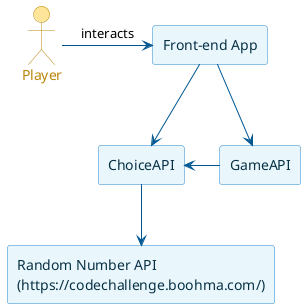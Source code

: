 @startuml Component Interaction
skinparam rectangle {
    BackgroundColor #e9f7fc
    BorderColor #2986cc
    FontColor #093145
}
skinparam actor {
    BackgroundColor #ffe599
    BorderColor #b8860b
    FontColor #b8860b
}
skinparam ArrowColor #005792

actor Player

rectangle "Front-end App" as FrontEndApp
rectangle "ChoiceAPI" as ChoiceAPI
rectangle "GameAPI" as GameAPI
rectangle "Random Number API\n(https://codechallenge.boohma.com/)" as RandomNumberAPI

Player -right-> FrontEndApp : interacts

FrontEndApp -down-> ChoiceAPI
FrontEndApp -down-> GameAPI 

GameAPI -left-> ChoiceAPI

ChoiceAPI -down-> RandomNumberAPI

@enduml